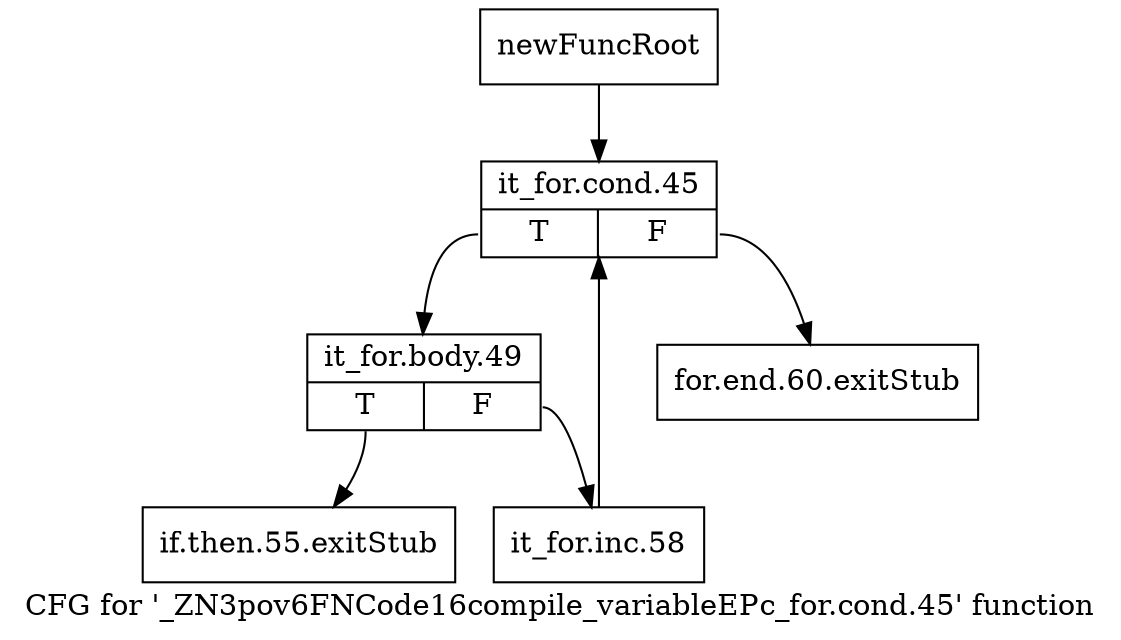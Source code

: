 digraph "CFG for '_ZN3pov6FNCode16compile_variableEPc_for.cond.45' function" {
	label="CFG for '_ZN3pov6FNCode16compile_variableEPc_for.cond.45' function";

	Node0x2431550 [shape=record,label="{newFuncRoot}"];
	Node0x2431550 -> Node0x2431aa0;
	Node0x24315a0 [shape=record,label="{for.end.60.exitStub}"];
	Node0x2431a50 [shape=record,label="{if.then.55.exitStub}"];
	Node0x2431aa0 [shape=record,label="{it_for.cond.45|{<s0>T|<s1>F}}"];
	Node0x2431aa0:s0 -> Node0x2431af0;
	Node0x2431aa0:s1 -> Node0x24315a0;
	Node0x2431af0 [shape=record,label="{it_for.body.49|{<s0>T|<s1>F}}"];
	Node0x2431af0:s0 -> Node0x2431a50;
	Node0x2431af0:s1 -> Node0x2431b40;
	Node0x2431b40 [shape=record,label="{it_for.inc.58}"];
	Node0x2431b40 -> Node0x2431aa0;
}

